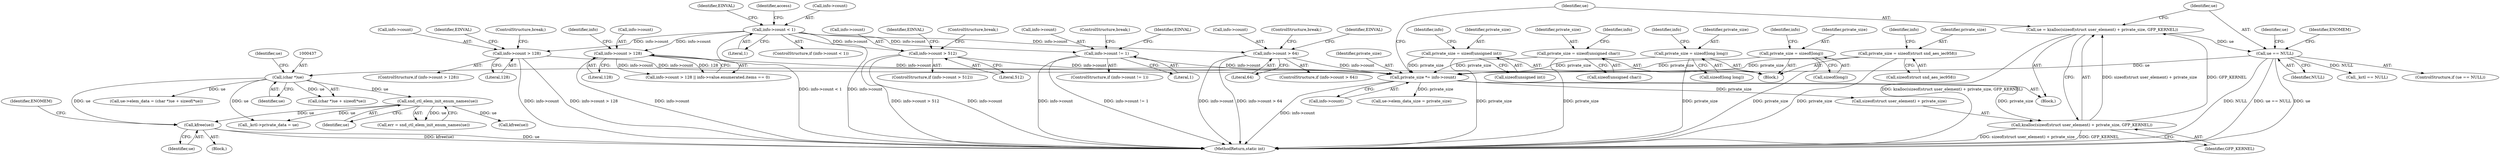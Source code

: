 digraph "0_linux_07f4d9d74a04aa7c72c5dae0ef97565f28f17b92@API" {
"1000489" [label="(Call,kfree(ue))"];
"1000458" [label="(Call,snd_ctl_elem_init_enum_names(ue))"];
"1000436" [label="(Call,(char *)ue)"];
"1000407" [label="(Call,ue == NULL)"];
"1000398" [label="(Call,ue = kzalloc(sizeof(struct user_element) + private_size, GFP_KERNEL))"];
"1000400" [label="(Call,kzalloc(sizeof(struct user_element) + private_size, GFP_KERNEL))"];
"1000393" [label="(Call,private_size *= info->count)"];
"1000325" [label="(Call,info->count > 64)"];
"1000131" [label="(Call,info->count < 1)"];
"1000310" [label="(Call,info->count > 128)"];
"1000341" [label="(Call,info->count > 128)"];
"1000365" [label="(Call,info->count > 512)"];
"1000380" [label="(Call,info->count != 1)"];
"1000375" [label="(Call,private_size = sizeof(struct snd_aes_iec958))"];
"1000335" [label="(Call,private_size = sizeof(unsigned int))"];
"1000360" [label="(Call,private_size = sizeof(unsigned char))"];
"1000305" [label="(Call,private_size = sizeof(long))"];
"1000320" [label="(Call,private_size = sizeof(long long))"];
"1000490" [label="(Identifier,ue)"];
"1000350" [label="(Identifier,info)"];
"1000441" [label="(Identifier,ue)"];
"1000305" [label="(Call,private_size = sizeof(long))"];
"1000407" [label="(Call,ue == NULL)"];
"1000362" [label="(Call,sizeof(unsigned char))"];
"1000140" [label="(Identifier,access)"];
"1000431" [label="(Call,ue->elem_data = (char *)ue + sizeof(*ue))"];
"1000458" [label="(Call,snd_ctl_elem_init_enum_names(ue))"];
"1000312" [label="(Identifier,info)"];
"1000382" [label="(Identifier,info)"];
"1000372" [label="(Identifier,EINVAL)"];
"1000415" [label="(Identifier,ue)"];
"1000361" [label="(Identifier,private_size)"];
"1000376" [label="(Identifier,private_size)"];
"1000481" [label="(Call,_kctl == NULL)"];
"1000336" [label="(Identifier,private_size)"];
"1000387" [label="(Identifier,EINVAL)"];
"1000343" [label="(Identifier,info)"];
"1000393" [label="(Call,private_size *= info->count)"];
"1000325" [label="(Call,info->count > 64)"];
"1000326" [label="(Call,info->count)"];
"1000442" [label="(Call,ue->elem_data_size = private_size)"];
"1000412" [label="(Identifier,ENOMEM)"];
"1000333" [label="(ControlStructure,break;)"];
"1000379" [label="(ControlStructure,if (info->count != 1))"];
"1000360" [label="(Call,private_size = sizeof(unsigned char))"];
"1000364" [label="(ControlStructure,if (info->count > 512))"];
"1000309" [label="(ControlStructure,if (info->count > 128))"];
"1000345" [label="(Literal,128)"];
"1000131" [label="(Call,info->count < 1)"];
"1000494" [label="(Call,_kctl->private_data = ue)"];
"1000465" [label="(Call,kfree(ue))"];
"1000135" [label="(Literal,1)"];
"1000398" [label="(Call,ue = kzalloc(sizeof(struct user_element) + private_size, GFP_KERNEL))"];
"1000340" [label="(Call,info->count > 128 || info->value.enumerated.items == 0)"];
"1000317" [label="(Identifier,EINVAL)"];
"1000373" [label="(ControlStructure,break;)"];
"1000399" [label="(Identifier,ue)"];
"1000104" [label="(Block,)"];
"1000337" [label="(Call,sizeof(unsigned int))"];
"1000332" [label="(Identifier,EINVAL)"];
"1000546" [label="(MethodReturn,static int)"];
"1000324" [label="(ControlStructure,if (info->count > 64))"];
"1000381" [label="(Call,info->count)"];
"1000314" [label="(Literal,128)"];
"1000365" [label="(Call,info->count > 512)"];
"1000406" [label="(ControlStructure,if (ue == NULL))"];
"1000307" [label="(Call,sizeof(long))"];
"1000384" [label="(Literal,1)"];
"1000375" [label="(Call,private_size = sizeof(struct snd_aes_iec958))"];
"1000342" [label="(Call,info->count)"];
"1000401" [label="(Call,sizeof(struct user_element) + private_size)"];
"1000405" [label="(Identifier,GFP_KERNEL)"];
"1000380" [label="(Call,info->count != 1)"];
"1000484" [label="(Block,)"];
"1000377" [label="(Call,sizeof(struct snd_aes_iec958))"];
"1000130" [label="(ControlStructure,if (info->count < 1))"];
"1000436" [label="(Call,(char *)ue)"];
"1000438" [label="(Identifier,ue)"];
"1000335" [label="(Call,private_size = sizeof(unsigned int))"];
"1000400" [label="(Call,kzalloc(sizeof(struct user_element) + private_size, GFP_KERNEL))"];
"1000456" [label="(Call,err = snd_ctl_elem_init_enum_names(ue))"];
"1000394" [label="(Identifier,private_size)"];
"1000327" [label="(Identifier,info)"];
"1000341" [label="(Call,info->count > 128)"];
"1000132" [label="(Call,info->count)"];
"1000395" [label="(Call,info->count)"];
"1000322" [label="(Call,sizeof(long long))"];
"1000408" [label="(Identifier,ue)"];
"1000321" [label="(Identifier,private_size)"];
"1000409" [label="(Identifier,NULL)"];
"1000318" [label="(ControlStructure,break;)"];
"1000493" [label="(Identifier,ENOMEM)"];
"1000367" [label="(Identifier,info)"];
"1000489" [label="(Call,kfree(ue))"];
"1000311" [label="(Call,info->count)"];
"1000369" [label="(Literal,512)"];
"1000310" [label="(Call,info->count > 128)"];
"1000302" [label="(Block,)"];
"1000138" [label="(Identifier,EINVAL)"];
"1000435" [label="(Call,(char *)ue + sizeof(*ue))"];
"1000388" [label="(ControlStructure,break;)"];
"1000306" [label="(Identifier,private_size)"];
"1000329" [label="(Literal,64)"];
"1000320" [label="(Call,private_size = sizeof(long long))"];
"1000459" [label="(Identifier,ue)"];
"1000366" [label="(Call,info->count)"];
"1000489" -> "1000484"  [label="AST: "];
"1000489" -> "1000490"  [label="CFG: "];
"1000490" -> "1000489"  [label="AST: "];
"1000493" -> "1000489"  [label="CFG: "];
"1000489" -> "1000546"  [label="DDG: kfree(ue)"];
"1000489" -> "1000546"  [label="DDG: ue"];
"1000458" -> "1000489"  [label="DDG: ue"];
"1000436" -> "1000489"  [label="DDG: ue"];
"1000458" -> "1000456"  [label="AST: "];
"1000458" -> "1000459"  [label="CFG: "];
"1000459" -> "1000458"  [label="AST: "];
"1000456" -> "1000458"  [label="CFG: "];
"1000458" -> "1000456"  [label="DDG: ue"];
"1000436" -> "1000458"  [label="DDG: ue"];
"1000458" -> "1000465"  [label="DDG: ue"];
"1000458" -> "1000494"  [label="DDG: ue"];
"1000436" -> "1000435"  [label="AST: "];
"1000436" -> "1000438"  [label="CFG: "];
"1000437" -> "1000436"  [label="AST: "];
"1000438" -> "1000436"  [label="AST: "];
"1000441" -> "1000436"  [label="CFG: "];
"1000436" -> "1000431"  [label="DDG: ue"];
"1000436" -> "1000435"  [label="DDG: ue"];
"1000407" -> "1000436"  [label="DDG: ue"];
"1000436" -> "1000494"  [label="DDG: ue"];
"1000407" -> "1000406"  [label="AST: "];
"1000407" -> "1000409"  [label="CFG: "];
"1000408" -> "1000407"  [label="AST: "];
"1000409" -> "1000407"  [label="AST: "];
"1000412" -> "1000407"  [label="CFG: "];
"1000415" -> "1000407"  [label="CFG: "];
"1000407" -> "1000546"  [label="DDG: NULL"];
"1000407" -> "1000546"  [label="DDG: ue == NULL"];
"1000407" -> "1000546"  [label="DDG: ue"];
"1000398" -> "1000407"  [label="DDG: ue"];
"1000407" -> "1000481"  [label="DDG: NULL"];
"1000398" -> "1000104"  [label="AST: "];
"1000398" -> "1000400"  [label="CFG: "];
"1000399" -> "1000398"  [label="AST: "];
"1000400" -> "1000398"  [label="AST: "];
"1000408" -> "1000398"  [label="CFG: "];
"1000398" -> "1000546"  [label="DDG: kzalloc(sizeof(struct user_element) + private_size, GFP_KERNEL)"];
"1000400" -> "1000398"  [label="DDG: sizeof(struct user_element) + private_size"];
"1000400" -> "1000398"  [label="DDG: GFP_KERNEL"];
"1000400" -> "1000405"  [label="CFG: "];
"1000401" -> "1000400"  [label="AST: "];
"1000405" -> "1000400"  [label="AST: "];
"1000400" -> "1000546"  [label="DDG: GFP_KERNEL"];
"1000400" -> "1000546"  [label="DDG: sizeof(struct user_element) + private_size"];
"1000393" -> "1000400"  [label="DDG: private_size"];
"1000393" -> "1000104"  [label="AST: "];
"1000393" -> "1000395"  [label="CFG: "];
"1000394" -> "1000393"  [label="AST: "];
"1000395" -> "1000393"  [label="AST: "];
"1000399" -> "1000393"  [label="CFG: "];
"1000393" -> "1000546"  [label="DDG: info->count"];
"1000325" -> "1000393"  [label="DDG: info->count"];
"1000310" -> "1000393"  [label="DDG: info->count"];
"1000341" -> "1000393"  [label="DDG: info->count"];
"1000365" -> "1000393"  [label="DDG: info->count"];
"1000380" -> "1000393"  [label="DDG: info->count"];
"1000375" -> "1000393"  [label="DDG: private_size"];
"1000335" -> "1000393"  [label="DDG: private_size"];
"1000360" -> "1000393"  [label="DDG: private_size"];
"1000305" -> "1000393"  [label="DDG: private_size"];
"1000320" -> "1000393"  [label="DDG: private_size"];
"1000393" -> "1000401"  [label="DDG: private_size"];
"1000393" -> "1000442"  [label="DDG: private_size"];
"1000325" -> "1000324"  [label="AST: "];
"1000325" -> "1000329"  [label="CFG: "];
"1000326" -> "1000325"  [label="AST: "];
"1000329" -> "1000325"  [label="AST: "];
"1000332" -> "1000325"  [label="CFG: "];
"1000333" -> "1000325"  [label="CFG: "];
"1000325" -> "1000546"  [label="DDG: info->count"];
"1000325" -> "1000546"  [label="DDG: info->count > 64"];
"1000131" -> "1000325"  [label="DDG: info->count"];
"1000131" -> "1000130"  [label="AST: "];
"1000131" -> "1000135"  [label="CFG: "];
"1000132" -> "1000131"  [label="AST: "];
"1000135" -> "1000131"  [label="AST: "];
"1000138" -> "1000131"  [label="CFG: "];
"1000140" -> "1000131"  [label="CFG: "];
"1000131" -> "1000546"  [label="DDG: info->count"];
"1000131" -> "1000546"  [label="DDG: info->count < 1"];
"1000131" -> "1000310"  [label="DDG: info->count"];
"1000131" -> "1000341"  [label="DDG: info->count"];
"1000131" -> "1000365"  [label="DDG: info->count"];
"1000131" -> "1000380"  [label="DDG: info->count"];
"1000310" -> "1000309"  [label="AST: "];
"1000310" -> "1000314"  [label="CFG: "];
"1000311" -> "1000310"  [label="AST: "];
"1000314" -> "1000310"  [label="AST: "];
"1000317" -> "1000310"  [label="CFG: "];
"1000318" -> "1000310"  [label="CFG: "];
"1000310" -> "1000546"  [label="DDG: info->count > 128"];
"1000310" -> "1000546"  [label="DDG: info->count"];
"1000341" -> "1000340"  [label="AST: "];
"1000341" -> "1000345"  [label="CFG: "];
"1000342" -> "1000341"  [label="AST: "];
"1000345" -> "1000341"  [label="AST: "];
"1000350" -> "1000341"  [label="CFG: "];
"1000340" -> "1000341"  [label="CFG: "];
"1000341" -> "1000546"  [label="DDG: info->count"];
"1000341" -> "1000340"  [label="DDG: info->count"];
"1000341" -> "1000340"  [label="DDG: 128"];
"1000365" -> "1000364"  [label="AST: "];
"1000365" -> "1000369"  [label="CFG: "];
"1000366" -> "1000365"  [label="AST: "];
"1000369" -> "1000365"  [label="AST: "];
"1000372" -> "1000365"  [label="CFG: "];
"1000373" -> "1000365"  [label="CFG: "];
"1000365" -> "1000546"  [label="DDG: info->count > 512"];
"1000365" -> "1000546"  [label="DDG: info->count"];
"1000380" -> "1000379"  [label="AST: "];
"1000380" -> "1000384"  [label="CFG: "];
"1000381" -> "1000380"  [label="AST: "];
"1000384" -> "1000380"  [label="AST: "];
"1000387" -> "1000380"  [label="CFG: "];
"1000388" -> "1000380"  [label="CFG: "];
"1000380" -> "1000546"  [label="DDG: info->count != 1"];
"1000380" -> "1000546"  [label="DDG: info->count"];
"1000375" -> "1000302"  [label="AST: "];
"1000375" -> "1000377"  [label="CFG: "];
"1000376" -> "1000375"  [label="AST: "];
"1000377" -> "1000375"  [label="AST: "];
"1000382" -> "1000375"  [label="CFG: "];
"1000375" -> "1000546"  [label="DDG: private_size"];
"1000335" -> "1000302"  [label="AST: "];
"1000335" -> "1000337"  [label="CFG: "];
"1000336" -> "1000335"  [label="AST: "];
"1000337" -> "1000335"  [label="AST: "];
"1000343" -> "1000335"  [label="CFG: "];
"1000335" -> "1000546"  [label="DDG: private_size"];
"1000360" -> "1000302"  [label="AST: "];
"1000360" -> "1000362"  [label="CFG: "];
"1000361" -> "1000360"  [label="AST: "];
"1000362" -> "1000360"  [label="AST: "];
"1000367" -> "1000360"  [label="CFG: "];
"1000360" -> "1000546"  [label="DDG: private_size"];
"1000305" -> "1000302"  [label="AST: "];
"1000305" -> "1000307"  [label="CFG: "];
"1000306" -> "1000305"  [label="AST: "];
"1000307" -> "1000305"  [label="AST: "];
"1000312" -> "1000305"  [label="CFG: "];
"1000305" -> "1000546"  [label="DDG: private_size"];
"1000320" -> "1000302"  [label="AST: "];
"1000320" -> "1000322"  [label="CFG: "];
"1000321" -> "1000320"  [label="AST: "];
"1000322" -> "1000320"  [label="AST: "];
"1000327" -> "1000320"  [label="CFG: "];
"1000320" -> "1000546"  [label="DDG: private_size"];
}
